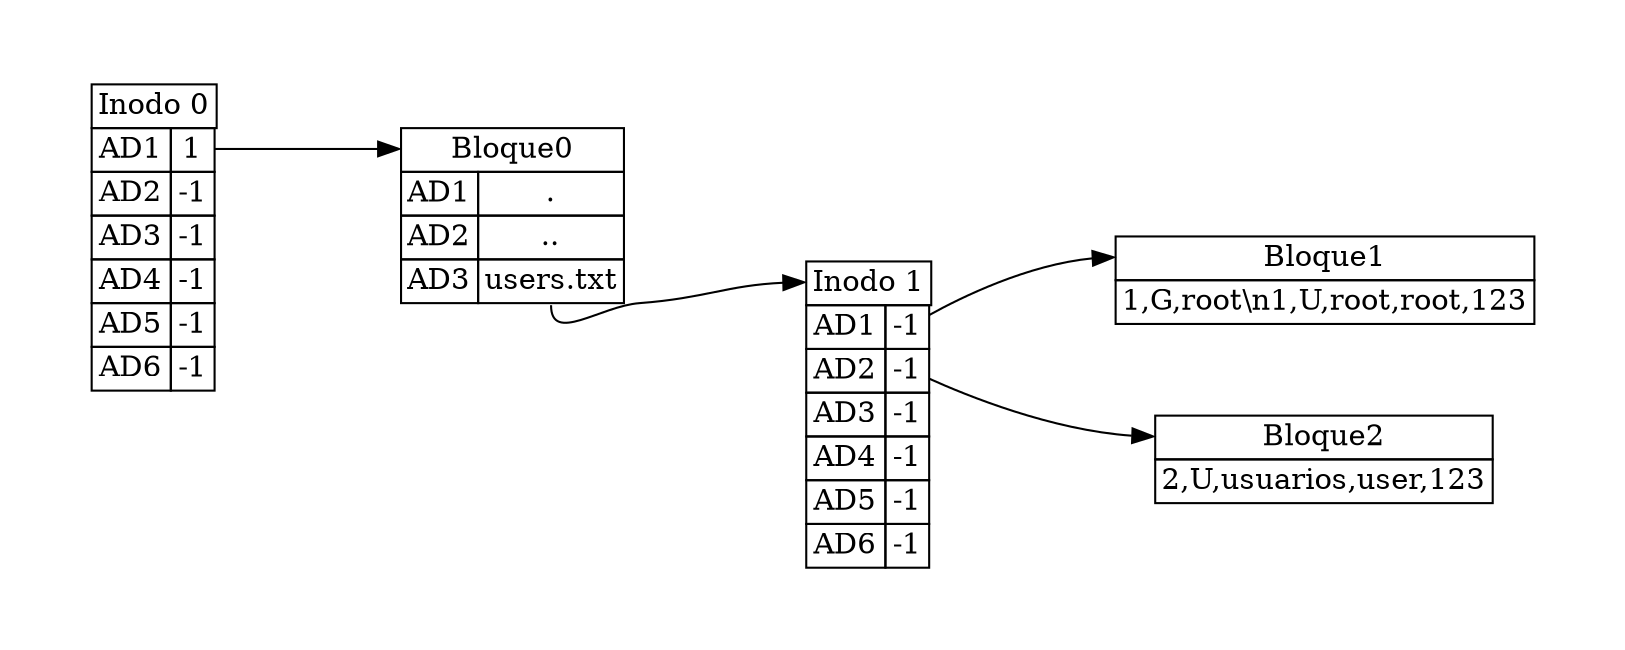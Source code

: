 digraph H {
		graph [pad="0.5", nodesep="0.5", ranksep="1"];
		node [shape=plaintext]
		 rankdir=LR;
		 
	  Inodo0 [
	   label=<
		 <table  border="0" cellborder="1" cellspacing="0">
		   <tr><td colspan="3" port='0'>Inodo 0</td></tr>
		   <tr><td>AD1</td><td port='1'>1</td></tr>
		   <tr><td>AD2</td><td port='2'>-1</td></tr>
			<tr><td>AD3</td><td port='3'>-1</td></tr>
		   <tr><td>AD4</td><td port='4'>-1</td></tr>
			<tr><td>AD5</td><td port='5'>-1</td></tr>
		   <tr><td>AD6</td><td port='6'>-1</td></tr>
		 </table>
	  >];
	  
	  Bloque0 [
	   label=<
		 <table  border="0" cellborder="1" cellspacing="0">
		   <tr><td colspan="3" port='0'>Bloque0</td></tr>
		   <tr><td>AD1</td><td port='1'>.</td></tr>
		   <tr><td>AD2</td><td port='2'>..</td></tr>
		   <tr><td>AD3</td><td port='3'>users.txt</td></tr>
		  
		 </table>
	  >];
	  
	  Inodo1 [
	   label=<
		 <table  border="0" cellborder="1" cellspacing="0">
		   <tr><td colspan="3" port='0'>Inodo 1</td></tr>
		   <tr><td>AD1</td><td port='1'>-1</td></tr>
		   <tr><td>AD2</td><td port='2'>-1</td></tr>
		   <tr><td>AD3</td><td port='3'>-1</td></tr>
		   <tr><td>AD4</td><td port='4'>-1</td></tr>
			<tr><td>AD5</td><td port='5'>-1</td></tr>
		   <tr><td>AD6</td><td port='6'>-1</td></tr>
		 </table>
	  >];
	  Bloque1 [
	   label=<
		 <table  border="0" cellborder="1" cellspacing="0">
		   <tr><td colspan="3" port='0'>Bloque1</td></tr>
		   <tr><td port='1'>1,G,root\n1,U,root,root,123</td></tr>
		 </table>
	  >]
	  
	  Bloque2 [
	   label=<
		 <table  border="0" cellborder="1" cellspacing="0">
		   <tr><td colspan="3" port='0'>Bloque2</td></tr>
		   <tr><td port='1'>2,U,usuarios,user,123</td></tr>
		 </table>
	  >];
	
	 
	  Inodo0:1 -> Bloque0:0;
	  Bloque0:3 -> Inodo1:0;
	  Inodo1:1 -> Bloque1:0;
	  Inodo1:2 -> Bloque2:0;
	}
